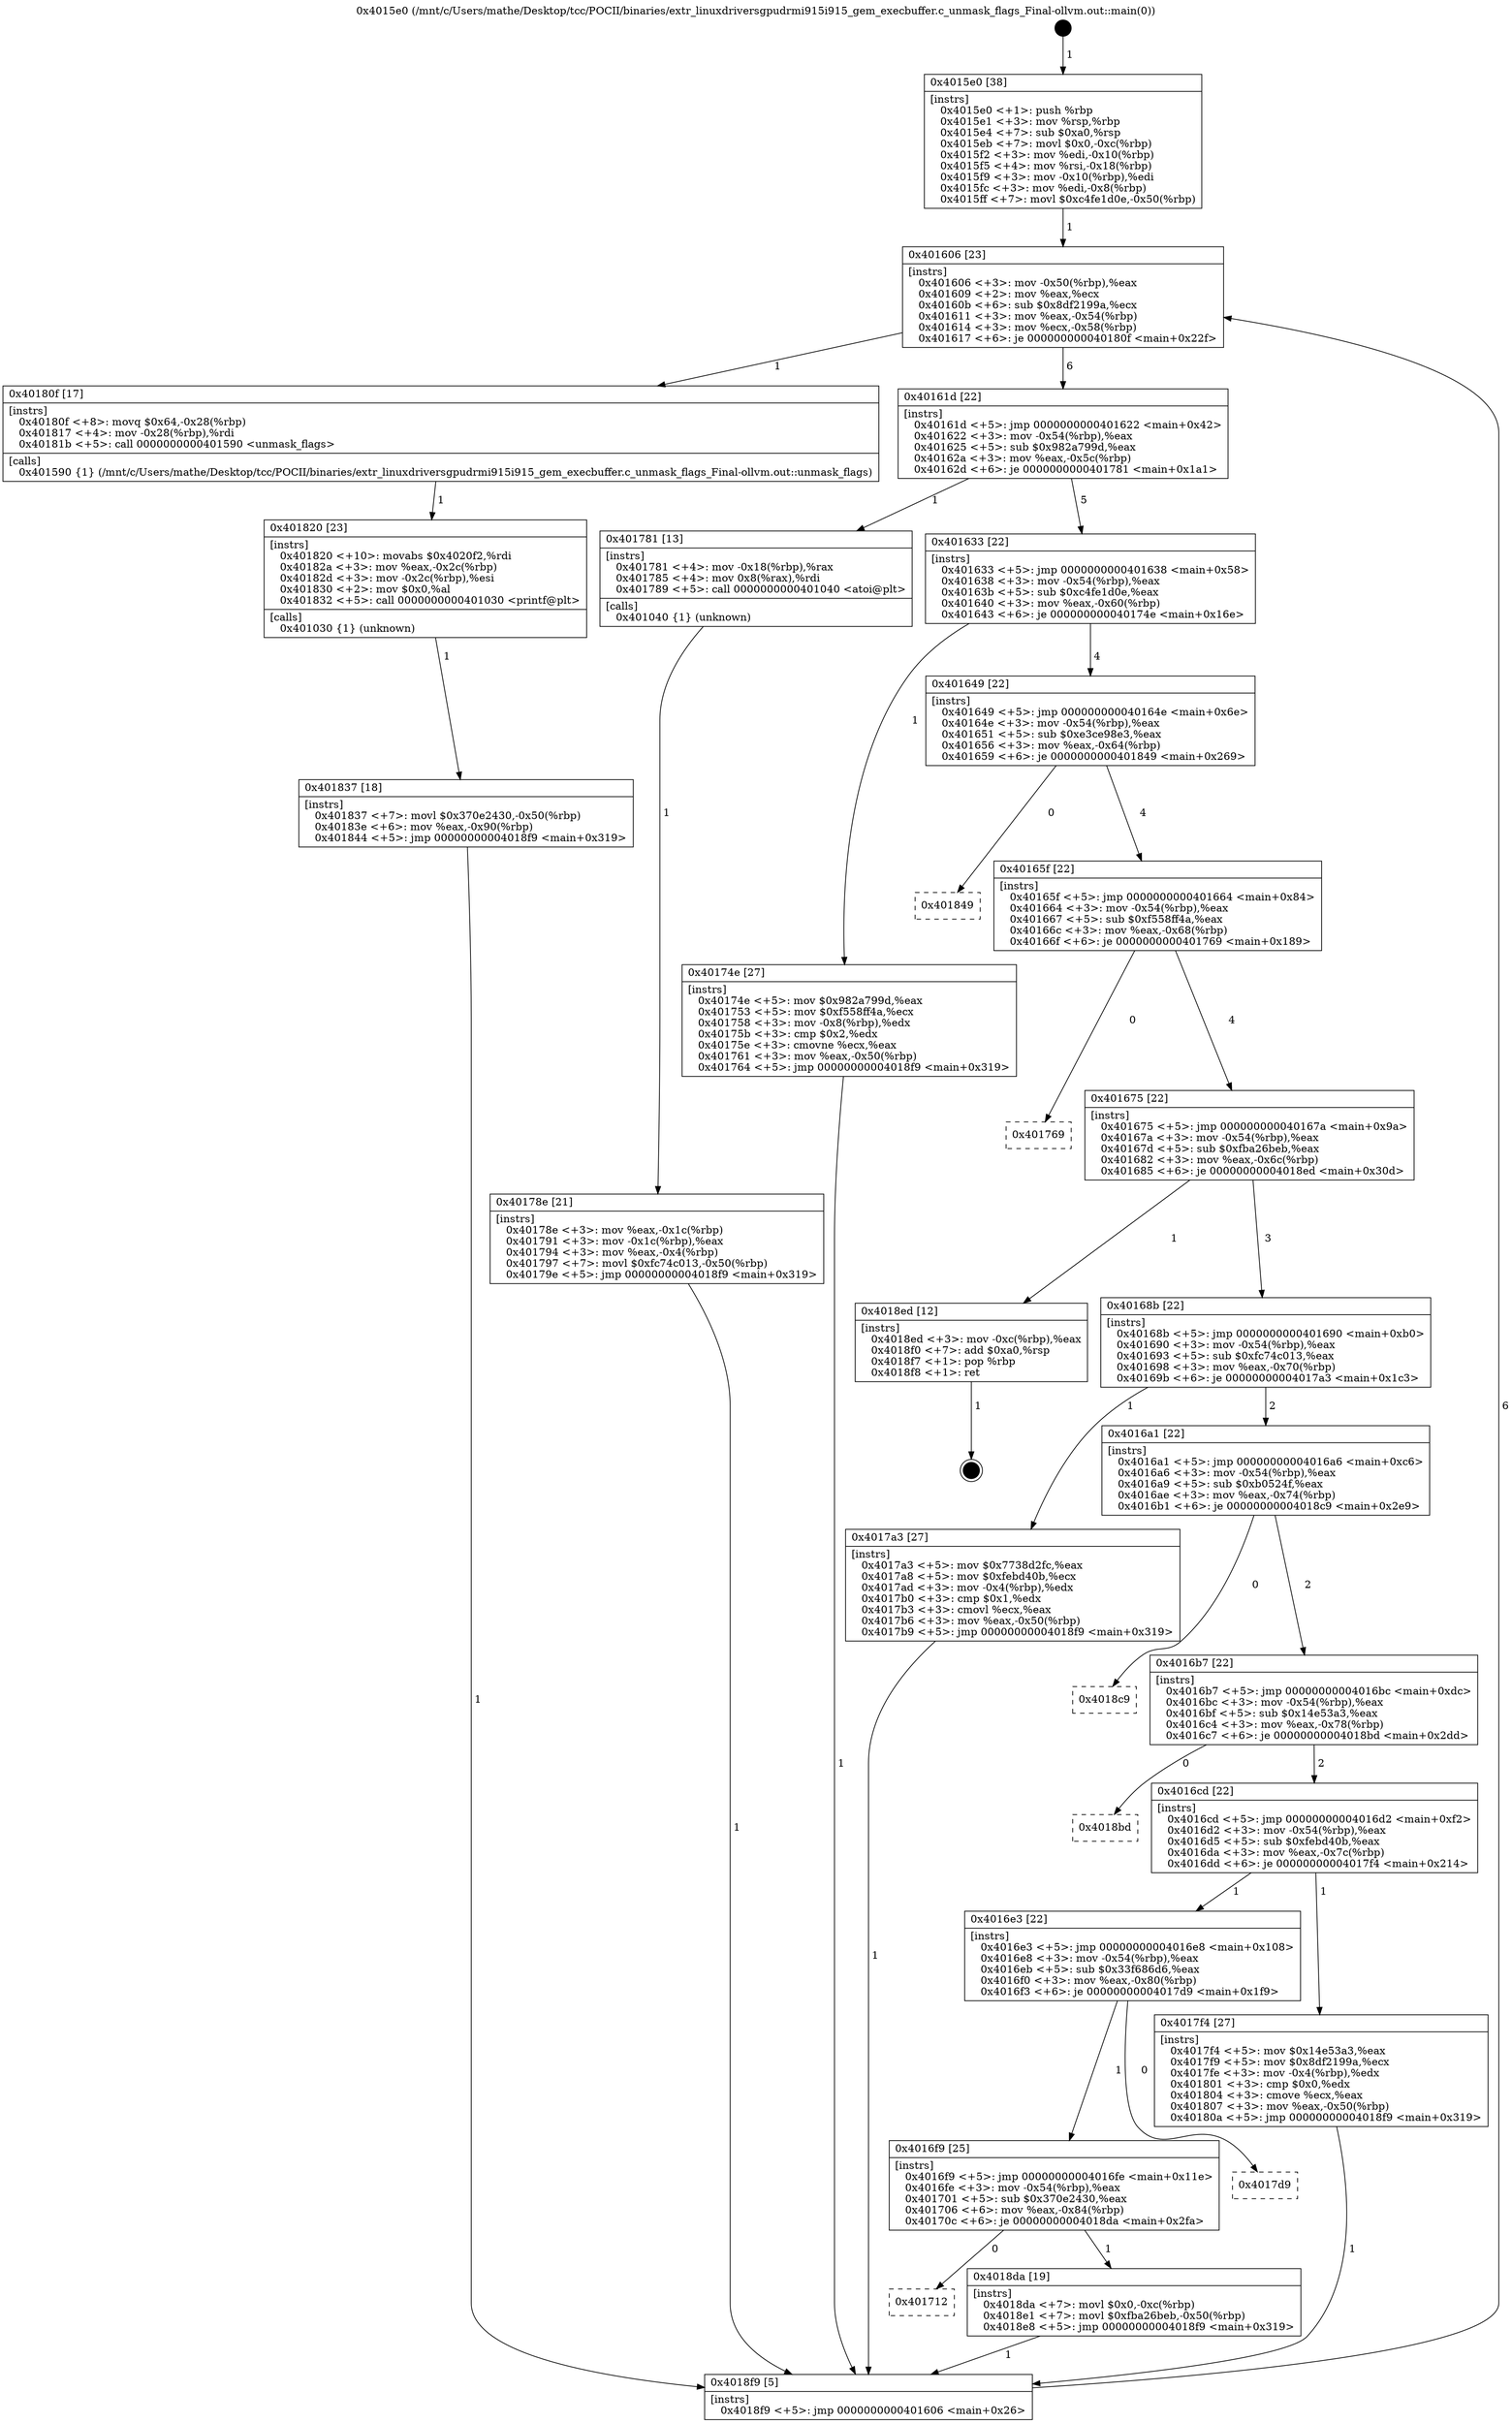 digraph "0x4015e0" {
  label = "0x4015e0 (/mnt/c/Users/mathe/Desktop/tcc/POCII/binaries/extr_linuxdriversgpudrmi915i915_gem_execbuffer.c_unmask_flags_Final-ollvm.out::main(0))"
  labelloc = "t"
  node[shape=record]

  Entry [label="",width=0.3,height=0.3,shape=circle,fillcolor=black,style=filled]
  "0x401606" [label="{
     0x401606 [23]\l
     | [instrs]\l
     &nbsp;&nbsp;0x401606 \<+3\>: mov -0x50(%rbp),%eax\l
     &nbsp;&nbsp;0x401609 \<+2\>: mov %eax,%ecx\l
     &nbsp;&nbsp;0x40160b \<+6\>: sub $0x8df2199a,%ecx\l
     &nbsp;&nbsp;0x401611 \<+3\>: mov %eax,-0x54(%rbp)\l
     &nbsp;&nbsp;0x401614 \<+3\>: mov %ecx,-0x58(%rbp)\l
     &nbsp;&nbsp;0x401617 \<+6\>: je 000000000040180f \<main+0x22f\>\l
  }"]
  "0x40180f" [label="{
     0x40180f [17]\l
     | [instrs]\l
     &nbsp;&nbsp;0x40180f \<+8\>: movq $0x64,-0x28(%rbp)\l
     &nbsp;&nbsp;0x401817 \<+4\>: mov -0x28(%rbp),%rdi\l
     &nbsp;&nbsp;0x40181b \<+5\>: call 0000000000401590 \<unmask_flags\>\l
     | [calls]\l
     &nbsp;&nbsp;0x401590 \{1\} (/mnt/c/Users/mathe/Desktop/tcc/POCII/binaries/extr_linuxdriversgpudrmi915i915_gem_execbuffer.c_unmask_flags_Final-ollvm.out::unmask_flags)\l
  }"]
  "0x40161d" [label="{
     0x40161d [22]\l
     | [instrs]\l
     &nbsp;&nbsp;0x40161d \<+5\>: jmp 0000000000401622 \<main+0x42\>\l
     &nbsp;&nbsp;0x401622 \<+3\>: mov -0x54(%rbp),%eax\l
     &nbsp;&nbsp;0x401625 \<+5\>: sub $0x982a799d,%eax\l
     &nbsp;&nbsp;0x40162a \<+3\>: mov %eax,-0x5c(%rbp)\l
     &nbsp;&nbsp;0x40162d \<+6\>: je 0000000000401781 \<main+0x1a1\>\l
  }"]
  Exit [label="",width=0.3,height=0.3,shape=circle,fillcolor=black,style=filled,peripheries=2]
  "0x401781" [label="{
     0x401781 [13]\l
     | [instrs]\l
     &nbsp;&nbsp;0x401781 \<+4\>: mov -0x18(%rbp),%rax\l
     &nbsp;&nbsp;0x401785 \<+4\>: mov 0x8(%rax),%rdi\l
     &nbsp;&nbsp;0x401789 \<+5\>: call 0000000000401040 \<atoi@plt\>\l
     | [calls]\l
     &nbsp;&nbsp;0x401040 \{1\} (unknown)\l
  }"]
  "0x401633" [label="{
     0x401633 [22]\l
     | [instrs]\l
     &nbsp;&nbsp;0x401633 \<+5\>: jmp 0000000000401638 \<main+0x58\>\l
     &nbsp;&nbsp;0x401638 \<+3\>: mov -0x54(%rbp),%eax\l
     &nbsp;&nbsp;0x40163b \<+5\>: sub $0xc4fe1d0e,%eax\l
     &nbsp;&nbsp;0x401640 \<+3\>: mov %eax,-0x60(%rbp)\l
     &nbsp;&nbsp;0x401643 \<+6\>: je 000000000040174e \<main+0x16e\>\l
  }"]
  "0x401712" [label="{
     0x401712\l
  }", style=dashed]
  "0x40174e" [label="{
     0x40174e [27]\l
     | [instrs]\l
     &nbsp;&nbsp;0x40174e \<+5\>: mov $0x982a799d,%eax\l
     &nbsp;&nbsp;0x401753 \<+5\>: mov $0xf558ff4a,%ecx\l
     &nbsp;&nbsp;0x401758 \<+3\>: mov -0x8(%rbp),%edx\l
     &nbsp;&nbsp;0x40175b \<+3\>: cmp $0x2,%edx\l
     &nbsp;&nbsp;0x40175e \<+3\>: cmovne %ecx,%eax\l
     &nbsp;&nbsp;0x401761 \<+3\>: mov %eax,-0x50(%rbp)\l
     &nbsp;&nbsp;0x401764 \<+5\>: jmp 00000000004018f9 \<main+0x319\>\l
  }"]
  "0x401649" [label="{
     0x401649 [22]\l
     | [instrs]\l
     &nbsp;&nbsp;0x401649 \<+5\>: jmp 000000000040164e \<main+0x6e\>\l
     &nbsp;&nbsp;0x40164e \<+3\>: mov -0x54(%rbp),%eax\l
     &nbsp;&nbsp;0x401651 \<+5\>: sub $0xe3ce98e3,%eax\l
     &nbsp;&nbsp;0x401656 \<+3\>: mov %eax,-0x64(%rbp)\l
     &nbsp;&nbsp;0x401659 \<+6\>: je 0000000000401849 \<main+0x269\>\l
  }"]
  "0x4018f9" [label="{
     0x4018f9 [5]\l
     | [instrs]\l
     &nbsp;&nbsp;0x4018f9 \<+5\>: jmp 0000000000401606 \<main+0x26\>\l
  }"]
  "0x4015e0" [label="{
     0x4015e0 [38]\l
     | [instrs]\l
     &nbsp;&nbsp;0x4015e0 \<+1\>: push %rbp\l
     &nbsp;&nbsp;0x4015e1 \<+3\>: mov %rsp,%rbp\l
     &nbsp;&nbsp;0x4015e4 \<+7\>: sub $0xa0,%rsp\l
     &nbsp;&nbsp;0x4015eb \<+7\>: movl $0x0,-0xc(%rbp)\l
     &nbsp;&nbsp;0x4015f2 \<+3\>: mov %edi,-0x10(%rbp)\l
     &nbsp;&nbsp;0x4015f5 \<+4\>: mov %rsi,-0x18(%rbp)\l
     &nbsp;&nbsp;0x4015f9 \<+3\>: mov -0x10(%rbp),%edi\l
     &nbsp;&nbsp;0x4015fc \<+3\>: mov %edi,-0x8(%rbp)\l
     &nbsp;&nbsp;0x4015ff \<+7\>: movl $0xc4fe1d0e,-0x50(%rbp)\l
  }"]
  "0x40178e" [label="{
     0x40178e [21]\l
     | [instrs]\l
     &nbsp;&nbsp;0x40178e \<+3\>: mov %eax,-0x1c(%rbp)\l
     &nbsp;&nbsp;0x401791 \<+3\>: mov -0x1c(%rbp),%eax\l
     &nbsp;&nbsp;0x401794 \<+3\>: mov %eax,-0x4(%rbp)\l
     &nbsp;&nbsp;0x401797 \<+7\>: movl $0xfc74c013,-0x50(%rbp)\l
     &nbsp;&nbsp;0x40179e \<+5\>: jmp 00000000004018f9 \<main+0x319\>\l
  }"]
  "0x4018da" [label="{
     0x4018da [19]\l
     | [instrs]\l
     &nbsp;&nbsp;0x4018da \<+7\>: movl $0x0,-0xc(%rbp)\l
     &nbsp;&nbsp;0x4018e1 \<+7\>: movl $0xfba26beb,-0x50(%rbp)\l
     &nbsp;&nbsp;0x4018e8 \<+5\>: jmp 00000000004018f9 \<main+0x319\>\l
  }"]
  "0x401849" [label="{
     0x401849\l
  }", style=dashed]
  "0x40165f" [label="{
     0x40165f [22]\l
     | [instrs]\l
     &nbsp;&nbsp;0x40165f \<+5\>: jmp 0000000000401664 \<main+0x84\>\l
     &nbsp;&nbsp;0x401664 \<+3\>: mov -0x54(%rbp),%eax\l
     &nbsp;&nbsp;0x401667 \<+5\>: sub $0xf558ff4a,%eax\l
     &nbsp;&nbsp;0x40166c \<+3\>: mov %eax,-0x68(%rbp)\l
     &nbsp;&nbsp;0x40166f \<+6\>: je 0000000000401769 \<main+0x189\>\l
  }"]
  "0x4016f9" [label="{
     0x4016f9 [25]\l
     | [instrs]\l
     &nbsp;&nbsp;0x4016f9 \<+5\>: jmp 00000000004016fe \<main+0x11e\>\l
     &nbsp;&nbsp;0x4016fe \<+3\>: mov -0x54(%rbp),%eax\l
     &nbsp;&nbsp;0x401701 \<+5\>: sub $0x370e2430,%eax\l
     &nbsp;&nbsp;0x401706 \<+6\>: mov %eax,-0x84(%rbp)\l
     &nbsp;&nbsp;0x40170c \<+6\>: je 00000000004018da \<main+0x2fa\>\l
  }"]
  "0x401769" [label="{
     0x401769\l
  }", style=dashed]
  "0x401675" [label="{
     0x401675 [22]\l
     | [instrs]\l
     &nbsp;&nbsp;0x401675 \<+5\>: jmp 000000000040167a \<main+0x9a\>\l
     &nbsp;&nbsp;0x40167a \<+3\>: mov -0x54(%rbp),%eax\l
     &nbsp;&nbsp;0x40167d \<+5\>: sub $0xfba26beb,%eax\l
     &nbsp;&nbsp;0x401682 \<+3\>: mov %eax,-0x6c(%rbp)\l
     &nbsp;&nbsp;0x401685 \<+6\>: je 00000000004018ed \<main+0x30d\>\l
  }"]
  "0x4017d9" [label="{
     0x4017d9\l
  }", style=dashed]
  "0x4018ed" [label="{
     0x4018ed [12]\l
     | [instrs]\l
     &nbsp;&nbsp;0x4018ed \<+3\>: mov -0xc(%rbp),%eax\l
     &nbsp;&nbsp;0x4018f0 \<+7\>: add $0xa0,%rsp\l
     &nbsp;&nbsp;0x4018f7 \<+1\>: pop %rbp\l
     &nbsp;&nbsp;0x4018f8 \<+1\>: ret\l
  }"]
  "0x40168b" [label="{
     0x40168b [22]\l
     | [instrs]\l
     &nbsp;&nbsp;0x40168b \<+5\>: jmp 0000000000401690 \<main+0xb0\>\l
     &nbsp;&nbsp;0x401690 \<+3\>: mov -0x54(%rbp),%eax\l
     &nbsp;&nbsp;0x401693 \<+5\>: sub $0xfc74c013,%eax\l
     &nbsp;&nbsp;0x401698 \<+3\>: mov %eax,-0x70(%rbp)\l
     &nbsp;&nbsp;0x40169b \<+6\>: je 00000000004017a3 \<main+0x1c3\>\l
  }"]
  "0x401837" [label="{
     0x401837 [18]\l
     | [instrs]\l
     &nbsp;&nbsp;0x401837 \<+7\>: movl $0x370e2430,-0x50(%rbp)\l
     &nbsp;&nbsp;0x40183e \<+6\>: mov %eax,-0x90(%rbp)\l
     &nbsp;&nbsp;0x401844 \<+5\>: jmp 00000000004018f9 \<main+0x319\>\l
  }"]
  "0x4017a3" [label="{
     0x4017a3 [27]\l
     | [instrs]\l
     &nbsp;&nbsp;0x4017a3 \<+5\>: mov $0x7738d2fc,%eax\l
     &nbsp;&nbsp;0x4017a8 \<+5\>: mov $0xfebd40b,%ecx\l
     &nbsp;&nbsp;0x4017ad \<+3\>: mov -0x4(%rbp),%edx\l
     &nbsp;&nbsp;0x4017b0 \<+3\>: cmp $0x1,%edx\l
     &nbsp;&nbsp;0x4017b3 \<+3\>: cmovl %ecx,%eax\l
     &nbsp;&nbsp;0x4017b6 \<+3\>: mov %eax,-0x50(%rbp)\l
     &nbsp;&nbsp;0x4017b9 \<+5\>: jmp 00000000004018f9 \<main+0x319\>\l
  }"]
  "0x4016a1" [label="{
     0x4016a1 [22]\l
     | [instrs]\l
     &nbsp;&nbsp;0x4016a1 \<+5\>: jmp 00000000004016a6 \<main+0xc6\>\l
     &nbsp;&nbsp;0x4016a6 \<+3\>: mov -0x54(%rbp),%eax\l
     &nbsp;&nbsp;0x4016a9 \<+5\>: sub $0xb0524f,%eax\l
     &nbsp;&nbsp;0x4016ae \<+3\>: mov %eax,-0x74(%rbp)\l
     &nbsp;&nbsp;0x4016b1 \<+6\>: je 00000000004018c9 \<main+0x2e9\>\l
  }"]
  "0x401820" [label="{
     0x401820 [23]\l
     | [instrs]\l
     &nbsp;&nbsp;0x401820 \<+10\>: movabs $0x4020f2,%rdi\l
     &nbsp;&nbsp;0x40182a \<+3\>: mov %eax,-0x2c(%rbp)\l
     &nbsp;&nbsp;0x40182d \<+3\>: mov -0x2c(%rbp),%esi\l
     &nbsp;&nbsp;0x401830 \<+2\>: mov $0x0,%al\l
     &nbsp;&nbsp;0x401832 \<+5\>: call 0000000000401030 \<printf@plt\>\l
     | [calls]\l
     &nbsp;&nbsp;0x401030 \{1\} (unknown)\l
  }"]
  "0x4018c9" [label="{
     0x4018c9\l
  }", style=dashed]
  "0x4016b7" [label="{
     0x4016b7 [22]\l
     | [instrs]\l
     &nbsp;&nbsp;0x4016b7 \<+5\>: jmp 00000000004016bc \<main+0xdc\>\l
     &nbsp;&nbsp;0x4016bc \<+3\>: mov -0x54(%rbp),%eax\l
     &nbsp;&nbsp;0x4016bf \<+5\>: sub $0x14e53a3,%eax\l
     &nbsp;&nbsp;0x4016c4 \<+3\>: mov %eax,-0x78(%rbp)\l
     &nbsp;&nbsp;0x4016c7 \<+6\>: je 00000000004018bd \<main+0x2dd\>\l
  }"]
  "0x4016e3" [label="{
     0x4016e3 [22]\l
     | [instrs]\l
     &nbsp;&nbsp;0x4016e3 \<+5\>: jmp 00000000004016e8 \<main+0x108\>\l
     &nbsp;&nbsp;0x4016e8 \<+3\>: mov -0x54(%rbp),%eax\l
     &nbsp;&nbsp;0x4016eb \<+5\>: sub $0x33f686d6,%eax\l
     &nbsp;&nbsp;0x4016f0 \<+3\>: mov %eax,-0x80(%rbp)\l
     &nbsp;&nbsp;0x4016f3 \<+6\>: je 00000000004017d9 \<main+0x1f9\>\l
  }"]
  "0x4018bd" [label="{
     0x4018bd\l
  }", style=dashed]
  "0x4016cd" [label="{
     0x4016cd [22]\l
     | [instrs]\l
     &nbsp;&nbsp;0x4016cd \<+5\>: jmp 00000000004016d2 \<main+0xf2\>\l
     &nbsp;&nbsp;0x4016d2 \<+3\>: mov -0x54(%rbp),%eax\l
     &nbsp;&nbsp;0x4016d5 \<+5\>: sub $0xfebd40b,%eax\l
     &nbsp;&nbsp;0x4016da \<+3\>: mov %eax,-0x7c(%rbp)\l
     &nbsp;&nbsp;0x4016dd \<+6\>: je 00000000004017f4 \<main+0x214\>\l
  }"]
  "0x4017f4" [label="{
     0x4017f4 [27]\l
     | [instrs]\l
     &nbsp;&nbsp;0x4017f4 \<+5\>: mov $0x14e53a3,%eax\l
     &nbsp;&nbsp;0x4017f9 \<+5\>: mov $0x8df2199a,%ecx\l
     &nbsp;&nbsp;0x4017fe \<+3\>: mov -0x4(%rbp),%edx\l
     &nbsp;&nbsp;0x401801 \<+3\>: cmp $0x0,%edx\l
     &nbsp;&nbsp;0x401804 \<+3\>: cmove %ecx,%eax\l
     &nbsp;&nbsp;0x401807 \<+3\>: mov %eax,-0x50(%rbp)\l
     &nbsp;&nbsp;0x40180a \<+5\>: jmp 00000000004018f9 \<main+0x319\>\l
  }"]
  Entry -> "0x4015e0" [label=" 1"]
  "0x401606" -> "0x40180f" [label=" 1"]
  "0x401606" -> "0x40161d" [label=" 6"]
  "0x4018ed" -> Exit [label=" 1"]
  "0x40161d" -> "0x401781" [label=" 1"]
  "0x40161d" -> "0x401633" [label=" 5"]
  "0x4018da" -> "0x4018f9" [label=" 1"]
  "0x401633" -> "0x40174e" [label=" 1"]
  "0x401633" -> "0x401649" [label=" 4"]
  "0x40174e" -> "0x4018f9" [label=" 1"]
  "0x4015e0" -> "0x401606" [label=" 1"]
  "0x4018f9" -> "0x401606" [label=" 6"]
  "0x401781" -> "0x40178e" [label=" 1"]
  "0x40178e" -> "0x4018f9" [label=" 1"]
  "0x4016f9" -> "0x401712" [label=" 0"]
  "0x401649" -> "0x401849" [label=" 0"]
  "0x401649" -> "0x40165f" [label=" 4"]
  "0x4016f9" -> "0x4018da" [label=" 1"]
  "0x40165f" -> "0x401769" [label=" 0"]
  "0x40165f" -> "0x401675" [label=" 4"]
  "0x4016e3" -> "0x4016f9" [label=" 1"]
  "0x401675" -> "0x4018ed" [label=" 1"]
  "0x401675" -> "0x40168b" [label=" 3"]
  "0x4016e3" -> "0x4017d9" [label=" 0"]
  "0x40168b" -> "0x4017a3" [label=" 1"]
  "0x40168b" -> "0x4016a1" [label=" 2"]
  "0x4017a3" -> "0x4018f9" [label=" 1"]
  "0x401837" -> "0x4018f9" [label=" 1"]
  "0x4016a1" -> "0x4018c9" [label=" 0"]
  "0x4016a1" -> "0x4016b7" [label=" 2"]
  "0x401820" -> "0x401837" [label=" 1"]
  "0x4016b7" -> "0x4018bd" [label=" 0"]
  "0x4016b7" -> "0x4016cd" [label=" 2"]
  "0x40180f" -> "0x401820" [label=" 1"]
  "0x4016cd" -> "0x4017f4" [label=" 1"]
  "0x4016cd" -> "0x4016e3" [label=" 1"]
  "0x4017f4" -> "0x4018f9" [label=" 1"]
}
